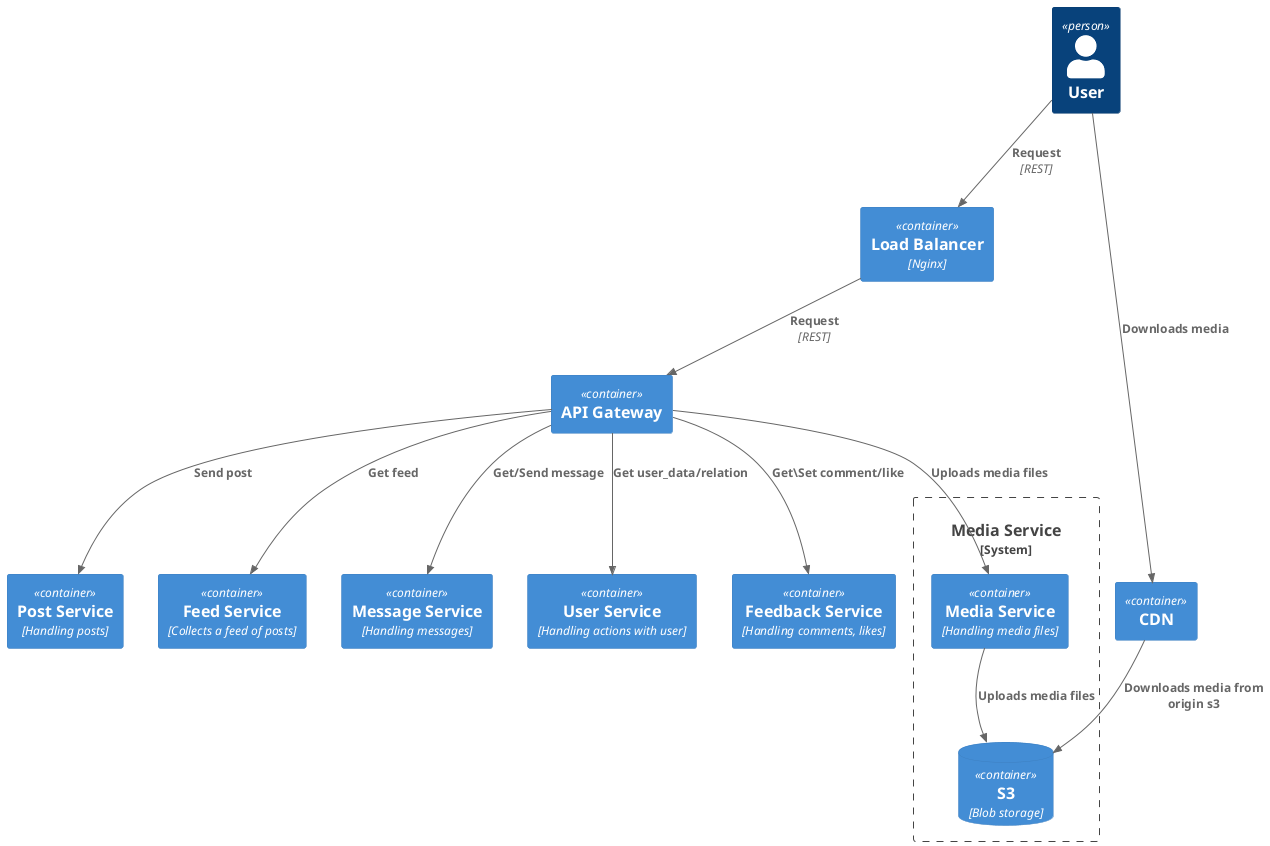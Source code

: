 @startuml
!include <C4/C4_Container>

Person(user, "User")
Container(loadBalancer, "Load Balancer", "Nginx")
Container(apiGateway, "API Gateway")
Container(cdn, "CDN")

Container(postService, "Post Service", "Handling posts")
Container(feedService, "Feed Service", "Сollects a feed of posts")
Container(messageService, "Message Service", "Handling messages")
Container(userService, "User Service", "Handling actions with user")
Container(feedbackService, "Feedback Service", "Handling comments, likes")

System_Boundary(mediaSystem, "Media Service") {
    Container(mediaService, "Media Service", "Handling media files")
    ContainerDb(s3, "S3", "Blob storage")
}

Rel(user, loadBalancer, "Request", "REST")
Rel(loadBalancer, apiGateway, "Request", "REST")
Rel(user, cdn, "Downloads media")
Rel(apiGateway, postService, "Send post", )
Rel(apiGateway, mediaService, "Uploads media files")
Rel(apiGateway, feedService, "Get feed")
Rel(apiGateway, messageService, "Get/Send message")
Rel(apiGateway, userService, "Get user_data/relation")
Rel(apiGateway, feedbackService, "Get\Set comment/like")

Rel(mediaService, s3, "Uploads media files")
Rel(cdn, s3, "Downloads media from origin s3")
@enduml
